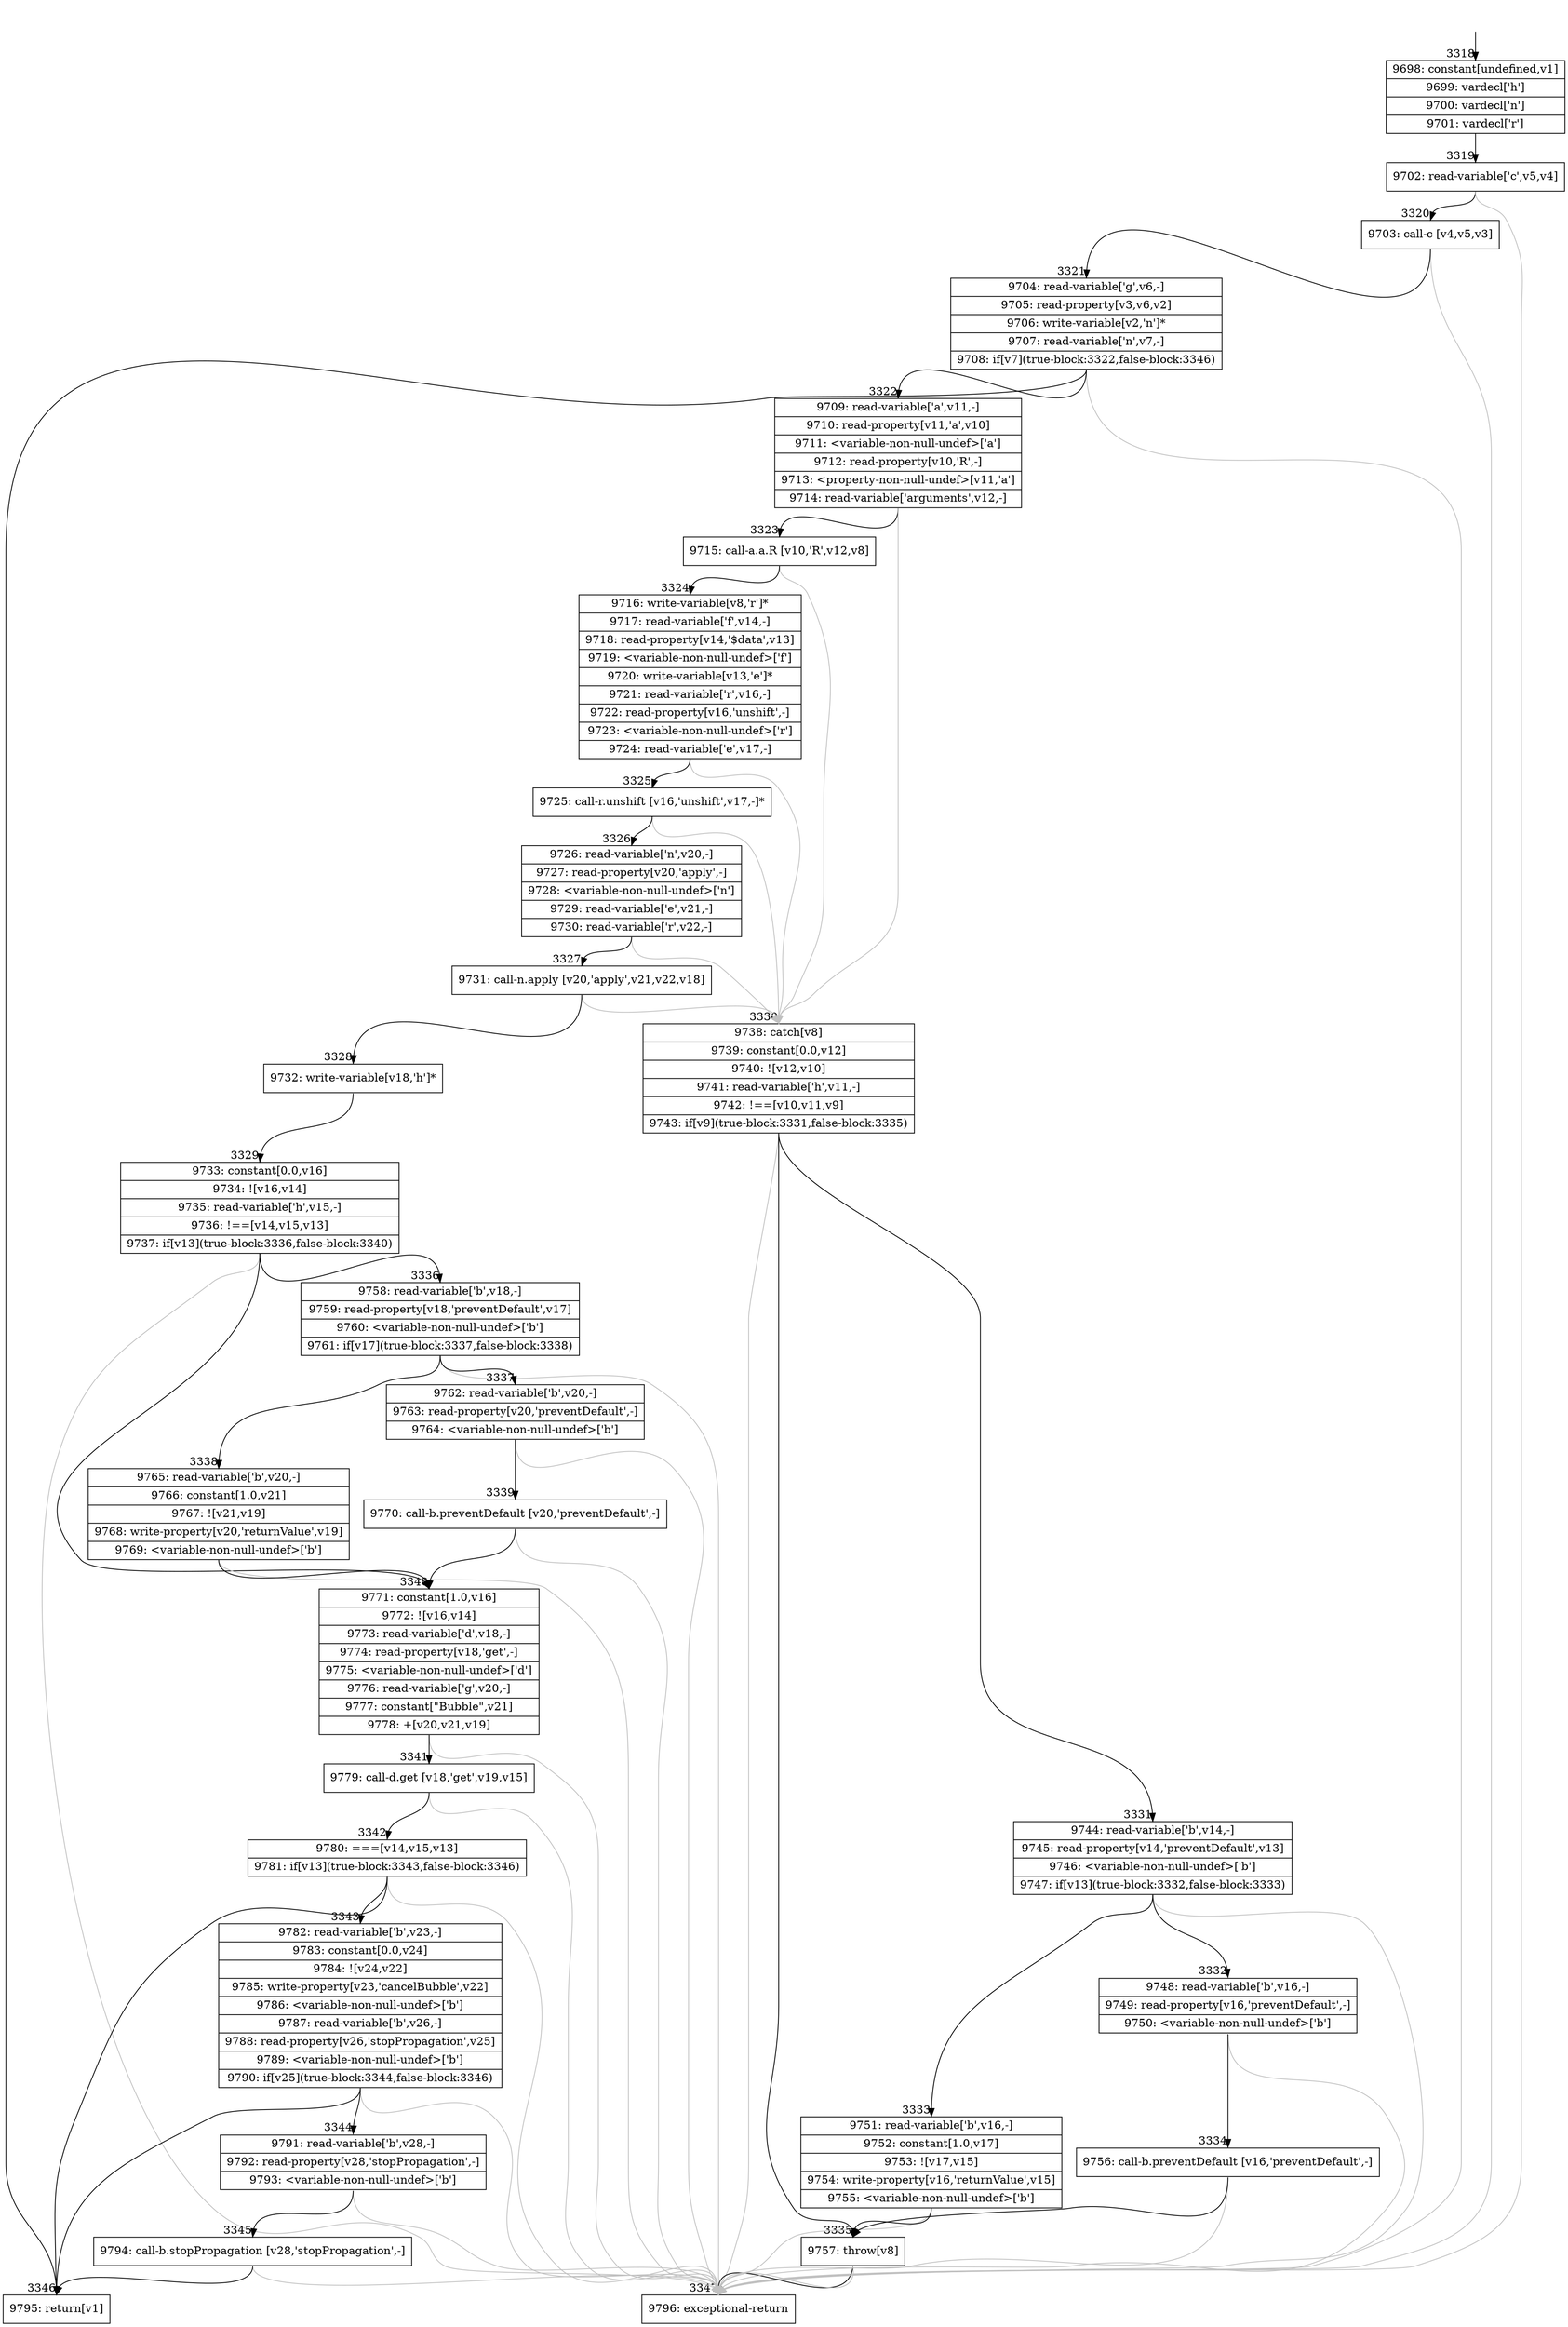 digraph {
rankdir="TD"
BB_entry272[shape=none,label=""];
BB_entry272 -> BB3318 [tailport=s, headport=n, headlabel="    3318"]
BB3318 [shape=record label="{9698: constant[undefined,v1]|9699: vardecl['h']|9700: vardecl['n']|9701: vardecl['r']}" ] 
BB3318 -> BB3319 [tailport=s, headport=n, headlabel="      3319"]
BB3319 [shape=record label="{9702: read-variable['c',v5,v4]}" ] 
BB3319 -> BB3320 [tailport=s, headport=n, headlabel="      3320"]
BB3319 -> BB3347 [tailport=s, headport=n, color=gray, headlabel="      3347"]
BB3320 [shape=record label="{9703: call-c [v4,v5,v3]}" ] 
BB3320 -> BB3321 [tailport=s, headport=n, headlabel="      3321"]
BB3320 -> BB3347 [tailport=s, headport=n, color=gray]
BB3321 [shape=record label="{9704: read-variable['g',v6,-]|9705: read-property[v3,v6,v2]|9706: write-variable[v2,'n']*|9707: read-variable['n',v7,-]|9708: if[v7](true-block:3322,false-block:3346)}" ] 
BB3321 -> BB3322 [tailport=s, headport=n, headlabel="      3322"]
BB3321 -> BB3346 [tailport=s, headport=n, headlabel="      3346"]
BB3321 -> BB3347 [tailport=s, headport=n, color=gray]
BB3322 [shape=record label="{9709: read-variable['a',v11,-]|9710: read-property[v11,'a',v10]|9711: \<variable-non-null-undef\>['a']|9712: read-property[v10,'R',-]|9713: \<property-non-null-undef\>[v11,'a']|9714: read-variable['arguments',v12,-]}" ] 
BB3322 -> BB3323 [tailport=s, headport=n, headlabel="      3323"]
BB3322 -> BB3330 [tailport=s, headport=n, color=gray, headlabel="      3330"]
BB3323 [shape=record label="{9715: call-a.a.R [v10,'R',v12,v8]}" ] 
BB3323 -> BB3324 [tailport=s, headport=n, headlabel="      3324"]
BB3323 -> BB3330 [tailport=s, headport=n, color=gray]
BB3324 [shape=record label="{9716: write-variable[v8,'r']*|9717: read-variable['f',v14,-]|9718: read-property[v14,'$data',v13]|9719: \<variable-non-null-undef\>['f']|9720: write-variable[v13,'e']*|9721: read-variable['r',v16,-]|9722: read-property[v16,'unshift',-]|9723: \<variable-non-null-undef\>['r']|9724: read-variable['e',v17,-]}" ] 
BB3324 -> BB3325 [tailport=s, headport=n, headlabel="      3325"]
BB3324 -> BB3330 [tailport=s, headport=n, color=gray]
BB3325 [shape=record label="{9725: call-r.unshift [v16,'unshift',v17,-]*}" ] 
BB3325 -> BB3326 [tailport=s, headport=n, headlabel="      3326"]
BB3325 -> BB3330 [tailport=s, headport=n, color=gray]
BB3326 [shape=record label="{9726: read-variable['n',v20,-]|9727: read-property[v20,'apply',-]|9728: \<variable-non-null-undef\>['n']|9729: read-variable['e',v21,-]|9730: read-variable['r',v22,-]}" ] 
BB3326 -> BB3327 [tailport=s, headport=n, headlabel="      3327"]
BB3326 -> BB3330 [tailport=s, headport=n, color=gray]
BB3327 [shape=record label="{9731: call-n.apply [v20,'apply',v21,v22,v18]}" ] 
BB3327 -> BB3328 [tailport=s, headport=n, headlabel="      3328"]
BB3327 -> BB3330 [tailport=s, headport=n, color=gray]
BB3328 [shape=record label="{9732: write-variable[v18,'h']*}" ] 
BB3328 -> BB3329 [tailport=s, headport=n, headlabel="      3329"]
BB3329 [shape=record label="{9733: constant[0.0,v16]|9734: ![v16,v14]|9735: read-variable['h',v15,-]|9736: !==[v14,v15,v13]|9737: if[v13](true-block:3336,false-block:3340)}" ] 
BB3329 -> BB3340 [tailport=s, headport=n, headlabel="      3340"]
BB3329 -> BB3336 [tailport=s, headport=n, headlabel="      3336"]
BB3329 -> BB3347 [tailport=s, headport=n, color=gray]
BB3330 [shape=record label="{9738: catch[v8]|9739: constant[0.0,v12]|9740: ![v12,v10]|9741: read-variable['h',v11,-]|9742: !==[v10,v11,v9]|9743: if[v9](true-block:3331,false-block:3335)}" ] 
BB3330 -> BB3335 [tailport=s, headport=n, headlabel="      3335"]
BB3330 -> BB3331 [tailport=s, headport=n, headlabel="      3331"]
BB3330 -> BB3347 [tailport=s, headport=n, color=gray]
BB3331 [shape=record label="{9744: read-variable['b',v14,-]|9745: read-property[v14,'preventDefault',v13]|9746: \<variable-non-null-undef\>['b']|9747: if[v13](true-block:3332,false-block:3333)}" ] 
BB3331 -> BB3332 [tailport=s, headport=n, headlabel="      3332"]
BB3331 -> BB3333 [tailport=s, headport=n, headlabel="      3333"]
BB3331 -> BB3347 [tailport=s, headport=n, color=gray]
BB3332 [shape=record label="{9748: read-variable['b',v16,-]|9749: read-property[v16,'preventDefault',-]|9750: \<variable-non-null-undef\>['b']}" ] 
BB3332 -> BB3334 [tailport=s, headport=n, headlabel="      3334"]
BB3332 -> BB3347 [tailport=s, headport=n, color=gray]
BB3333 [shape=record label="{9751: read-variable['b',v16,-]|9752: constant[1.0,v17]|9753: ![v17,v15]|9754: write-property[v16,'returnValue',v15]|9755: \<variable-non-null-undef\>['b']}" ] 
BB3333 -> BB3335 [tailport=s, headport=n]
BB3333 -> BB3347 [tailport=s, headport=n, color=gray]
BB3334 [shape=record label="{9756: call-b.preventDefault [v16,'preventDefault',-]}" ] 
BB3334 -> BB3335 [tailport=s, headport=n]
BB3334 -> BB3347 [tailport=s, headport=n, color=gray]
BB3335 [shape=record label="{9757: throw[v8]}" ] 
BB3335 -> BB3347 [tailport=s, headport=n]
BB3335 -> BB3347 [tailport=s, headport=n, color=gray]
BB3336 [shape=record label="{9758: read-variable['b',v18,-]|9759: read-property[v18,'preventDefault',v17]|9760: \<variable-non-null-undef\>['b']|9761: if[v17](true-block:3337,false-block:3338)}" ] 
BB3336 -> BB3337 [tailport=s, headport=n, headlabel="      3337"]
BB3336 -> BB3338 [tailport=s, headport=n, headlabel="      3338"]
BB3336 -> BB3347 [tailport=s, headport=n, color=gray]
BB3337 [shape=record label="{9762: read-variable['b',v20,-]|9763: read-property[v20,'preventDefault',-]|9764: \<variable-non-null-undef\>['b']}" ] 
BB3337 -> BB3339 [tailport=s, headport=n, headlabel="      3339"]
BB3337 -> BB3347 [tailport=s, headport=n, color=gray]
BB3338 [shape=record label="{9765: read-variable['b',v20,-]|9766: constant[1.0,v21]|9767: ![v21,v19]|9768: write-property[v20,'returnValue',v19]|9769: \<variable-non-null-undef\>['b']}" ] 
BB3338 -> BB3340 [tailport=s, headport=n]
BB3338 -> BB3347 [tailport=s, headport=n, color=gray]
BB3339 [shape=record label="{9770: call-b.preventDefault [v20,'preventDefault',-]}" ] 
BB3339 -> BB3340 [tailport=s, headport=n]
BB3339 -> BB3347 [tailport=s, headport=n, color=gray]
BB3340 [shape=record label="{9771: constant[1.0,v16]|9772: ![v16,v14]|9773: read-variable['d',v18,-]|9774: read-property[v18,'get',-]|9775: \<variable-non-null-undef\>['d']|9776: read-variable['g',v20,-]|9777: constant[\"Bubble\",v21]|9778: +[v20,v21,v19]}" ] 
BB3340 -> BB3341 [tailport=s, headport=n, headlabel="      3341"]
BB3340 -> BB3347 [tailport=s, headport=n, color=gray]
BB3341 [shape=record label="{9779: call-d.get [v18,'get',v19,v15]}" ] 
BB3341 -> BB3342 [tailport=s, headport=n, headlabel="      3342"]
BB3341 -> BB3347 [tailport=s, headport=n, color=gray]
BB3342 [shape=record label="{9780: ===[v14,v15,v13]|9781: if[v13](true-block:3343,false-block:3346)}" ] 
BB3342 -> BB3346 [tailport=s, headport=n]
BB3342 -> BB3343 [tailport=s, headport=n, headlabel="      3343"]
BB3342 -> BB3347 [tailport=s, headport=n, color=gray]
BB3343 [shape=record label="{9782: read-variable['b',v23,-]|9783: constant[0.0,v24]|9784: ![v24,v22]|9785: write-property[v23,'cancelBubble',v22]|9786: \<variable-non-null-undef\>['b']|9787: read-variable['b',v26,-]|9788: read-property[v26,'stopPropagation',v25]|9789: \<variable-non-null-undef\>['b']|9790: if[v25](true-block:3344,false-block:3346)}" ] 
BB3343 -> BB3346 [tailport=s, headport=n]
BB3343 -> BB3344 [tailport=s, headport=n, headlabel="      3344"]
BB3343 -> BB3347 [tailport=s, headport=n, color=gray]
BB3344 [shape=record label="{9791: read-variable['b',v28,-]|9792: read-property[v28,'stopPropagation',-]|9793: \<variable-non-null-undef\>['b']}" ] 
BB3344 -> BB3345 [tailport=s, headport=n, headlabel="      3345"]
BB3344 -> BB3347 [tailport=s, headport=n, color=gray]
BB3345 [shape=record label="{9794: call-b.stopPropagation [v28,'stopPropagation',-]}" ] 
BB3345 -> BB3346 [tailport=s, headport=n]
BB3345 -> BB3347 [tailport=s, headport=n, color=gray]
BB3346 [shape=record label="{9795: return[v1]}" ] 
BB3347 [shape=record label="{9796: exceptional-return}" ] 
}
